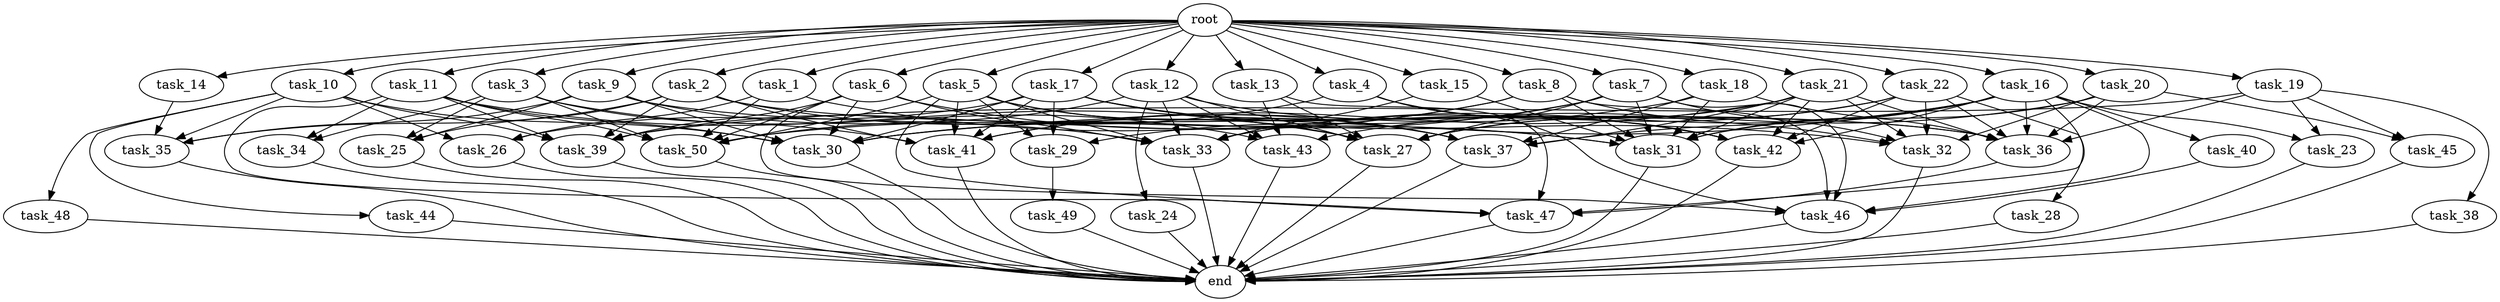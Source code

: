 digraph G {
  root [size="0.000000e+00"];
  task_1 [size="8.857483e+09"];
  task_2 [size="1.384929e+09"];
  task_3 [size="7.693298e+09"];
  task_4 [size="4.521251e+09"];
  task_5 [size="3.390679e+09"];
  task_6 [size="3.168607e+09"];
  task_7 [size="8.806433e+09"];
  task_8 [size="3.373096e+09"];
  task_9 [size="4.705618e+09"];
  task_10 [size="5.305130e+09"];
  task_11 [size="9.526980e+09"];
  task_12 [size="1.335634e+09"];
  task_13 [size="1.924592e+09"];
  task_14 [size="5.439616e+09"];
  task_15 [size="8.239050e+09"];
  task_16 [size="2.026095e+09"];
  task_17 [size="1.662714e+09"];
  task_18 [size="2.694167e+09"];
  task_19 [size="6.772654e+09"];
  task_20 [size="8.738688e+09"];
  task_21 [size="1.454293e+09"];
  task_22 [size="8.876435e+08"];
  task_23 [size="1.101907e+09"];
  task_24 [size="5.253822e+09"];
  task_25 [size="6.717515e+09"];
  task_26 [size="7.729212e+09"];
  task_27 [size="7.152850e+09"];
  task_28 [size="6.880512e+09"];
  task_29 [size="9.092836e+09"];
  task_30 [size="3.778958e+09"];
  task_31 [size="9.355314e+09"];
  task_32 [size="9.585875e+09"];
  task_33 [size="2.510122e+09"];
  task_34 [size="4.180249e+09"];
  task_35 [size="8.054522e+09"];
  task_36 [size="9.526793e+09"];
  task_37 [size="9.976570e+09"];
  task_38 [size="6.326321e+09"];
  task_39 [size="2.468300e+08"];
  task_40 [size="6.845614e+09"];
  task_41 [size="3.446081e+09"];
  task_42 [size="9.935773e+09"];
  task_43 [size="4.696369e+09"];
  task_44 [size="7.574487e+09"];
  task_45 [size="7.521241e+09"];
  task_46 [size="6.950947e+09"];
  task_47 [size="4.132668e+09"];
  task_48 [size="9.607314e+08"];
  task_49 [size="9.908779e+09"];
  task_50 [size="1.892912e+09"];
  end [size="0.000000e+00"];

  root -> task_1 [size="1.000000e-12"];
  root -> task_2 [size="1.000000e-12"];
  root -> task_3 [size="1.000000e-12"];
  root -> task_4 [size="1.000000e-12"];
  root -> task_5 [size="1.000000e-12"];
  root -> task_6 [size="1.000000e-12"];
  root -> task_7 [size="1.000000e-12"];
  root -> task_8 [size="1.000000e-12"];
  root -> task_9 [size="1.000000e-12"];
  root -> task_10 [size="1.000000e-12"];
  root -> task_11 [size="1.000000e-12"];
  root -> task_12 [size="1.000000e-12"];
  root -> task_13 [size="1.000000e-12"];
  root -> task_14 [size="1.000000e-12"];
  root -> task_15 [size="1.000000e-12"];
  root -> task_16 [size="1.000000e-12"];
  root -> task_17 [size="1.000000e-12"];
  root -> task_18 [size="1.000000e-12"];
  root -> task_19 [size="1.000000e-12"];
  root -> task_20 [size="1.000000e-12"];
  root -> task_21 [size="1.000000e-12"];
  root -> task_22 [size="1.000000e-12"];
  task_1 -> task_26 [size="2.576404e+08"];
  task_1 -> task_31 [size="1.039479e+08"];
  task_1 -> task_50 [size="2.704160e+07"];
  task_2 -> task_25 [size="2.239172e+08"];
  task_2 -> task_35 [size="2.013631e+08"];
  task_2 -> task_36 [size="1.190849e+08"];
  task_2 -> task_37 [size="1.662762e+08"];
  task_2 -> task_39 [size="4.113833e+06"];
  task_2 -> task_41 [size="5.743468e+07"];
  task_3 -> task_25 [size="2.239172e+08"];
  task_3 -> task_34 [size="2.090124e+08"];
  task_3 -> task_41 [size="5.743468e+07"];
  task_3 -> task_43 [size="1.174092e+08"];
  task_3 -> task_50 [size="2.704160e+07"];
  task_4 -> task_39 [size="4.113833e+06"];
  task_4 -> task_42 [size="1.655962e+08"];
  task_4 -> task_46 [size="1.158491e+08"];
  task_5 -> task_27 [size="1.021836e+08"];
  task_5 -> task_29 [size="3.030945e+08"];
  task_5 -> task_33 [size="3.585888e+07"];
  task_5 -> task_37 [size="1.662762e+08"];
  task_5 -> task_41 [size="5.743468e+07"];
  task_5 -> task_47 [size="8.265336e+07"];
  task_5 -> task_50 [size="2.704160e+07"];
  task_6 -> task_30 [size="4.723698e+07"];
  task_6 -> task_31 [size="1.039479e+08"];
  task_6 -> task_33 [size="3.585888e+07"];
  task_6 -> task_39 [size="4.113833e+06"];
  task_6 -> task_46 [size="1.158491e+08"];
  task_6 -> task_50 [size="2.704160e+07"];
  task_7 -> task_27 [size="1.021836e+08"];
  task_7 -> task_29 [size="3.030945e+08"];
  task_7 -> task_30 [size="4.723698e+07"];
  task_7 -> task_31 [size="1.039479e+08"];
  task_7 -> task_32 [size="1.597646e+08"];
  task_7 -> task_46 [size="1.158491e+08"];
  task_8 -> task_30 [size="4.723698e+07"];
  task_8 -> task_31 [size="1.039479e+08"];
  task_8 -> task_32 [size="1.597646e+08"];
  task_8 -> task_46 [size="1.158491e+08"];
  task_8 -> task_50 [size="2.704160e+07"];
  task_9 -> task_25 [size="2.239172e+08"];
  task_9 -> task_30 [size="4.723698e+07"];
  task_9 -> task_33 [size="3.585888e+07"];
  task_9 -> task_35 [size="2.013631e+08"];
  task_9 -> task_36 [size="1.190849e+08"];
  task_10 -> task_26 [size="2.576404e+08"];
  task_10 -> task_30 [size="4.723698e+07"];
  task_10 -> task_35 [size="2.013631e+08"];
  task_10 -> task_39 [size="4.113833e+06"];
  task_10 -> task_44 [size="7.574487e+08"];
  task_10 -> task_48 [size="9.607314e+07"];
  task_11 -> task_27 [size="1.021836e+08"];
  task_11 -> task_30 [size="4.723698e+07"];
  task_11 -> task_34 [size="2.090124e+08"];
  task_11 -> task_39 [size="4.113833e+06"];
  task_11 -> task_47 [size="8.265336e+07"];
  task_11 -> task_50 [size="2.704160e+07"];
  task_12 -> task_24 [size="5.253822e+08"];
  task_12 -> task_27 [size="1.021836e+08"];
  task_12 -> task_33 [size="3.585888e+07"];
  task_12 -> task_42 [size="1.655962e+08"];
  task_12 -> task_43 [size="1.174092e+08"];
  task_12 -> task_50 [size="2.704160e+07"];
  task_13 -> task_27 [size="1.021836e+08"];
  task_13 -> task_43 [size="1.174092e+08"];
  task_13 -> task_47 [size="8.265336e+07"];
  task_14 -> task_35 [size="2.013631e+08"];
  task_15 -> task_31 [size="1.039479e+08"];
  task_15 -> task_33 [size="3.585888e+07"];
  task_16 -> task_23 [size="5.509534e+07"];
  task_16 -> task_30 [size="4.723698e+07"];
  task_16 -> task_31 [size="1.039479e+08"];
  task_16 -> task_33 [size="3.585888e+07"];
  task_16 -> task_36 [size="1.190849e+08"];
  task_16 -> task_37 [size="1.662762e+08"];
  task_16 -> task_40 [size="6.845614e+08"];
  task_16 -> task_42 [size="1.655962e+08"];
  task_16 -> task_46 [size="1.158491e+08"];
  task_16 -> task_47 [size="8.265336e+07"];
  task_17 -> task_26 [size="2.576404e+08"];
  task_17 -> task_29 [size="3.030945e+08"];
  task_17 -> task_30 [size="4.723698e+07"];
  task_17 -> task_32 [size="1.597646e+08"];
  task_17 -> task_37 [size="1.662762e+08"];
  task_17 -> task_41 [size="5.743468e+07"];
  task_17 -> task_42 [size="1.655962e+08"];
  task_18 -> task_31 [size="1.039479e+08"];
  task_18 -> task_36 [size="1.190849e+08"];
  task_18 -> task_37 [size="1.662762e+08"];
  task_18 -> task_41 [size="5.743468e+07"];
  task_19 -> task_23 [size="5.509534e+07"];
  task_19 -> task_36 [size="1.190849e+08"];
  task_19 -> task_38 [size="6.326321e+08"];
  task_19 -> task_39 [size="4.113833e+06"];
  task_19 -> task_45 [size="3.760620e+08"];
  task_20 -> task_31 [size="1.039479e+08"];
  task_20 -> task_32 [size="1.597646e+08"];
  task_20 -> task_36 [size="1.190849e+08"];
  task_20 -> task_43 [size="1.174092e+08"];
  task_20 -> task_45 [size="3.760620e+08"];
  task_21 -> task_27 [size="1.021836e+08"];
  task_21 -> task_31 [size="1.039479e+08"];
  task_21 -> task_32 [size="1.597646e+08"];
  task_21 -> task_36 [size="1.190849e+08"];
  task_21 -> task_37 [size="1.662762e+08"];
  task_21 -> task_41 [size="5.743468e+07"];
  task_21 -> task_42 [size="1.655962e+08"];
  task_22 -> task_27 [size="1.021836e+08"];
  task_22 -> task_28 [size="6.880512e+08"];
  task_22 -> task_32 [size="1.597646e+08"];
  task_22 -> task_33 [size="3.585888e+07"];
  task_22 -> task_36 [size="1.190849e+08"];
  task_22 -> task_42 [size="1.655962e+08"];
  task_23 -> end [size="1.000000e-12"];
  task_24 -> end [size="1.000000e-12"];
  task_25 -> end [size="1.000000e-12"];
  task_26 -> end [size="1.000000e-12"];
  task_27 -> end [size="1.000000e-12"];
  task_28 -> end [size="1.000000e-12"];
  task_29 -> task_49 [size="9.908779e+08"];
  task_30 -> end [size="1.000000e-12"];
  task_31 -> end [size="1.000000e-12"];
  task_32 -> end [size="1.000000e-12"];
  task_33 -> end [size="1.000000e-12"];
  task_34 -> end [size="1.000000e-12"];
  task_35 -> end [size="1.000000e-12"];
  task_36 -> task_47 [size="8.265336e+07"];
  task_37 -> end [size="1.000000e-12"];
  task_38 -> end [size="1.000000e-12"];
  task_39 -> end [size="1.000000e-12"];
  task_40 -> task_46 [size="1.158491e+08"];
  task_41 -> end [size="1.000000e-12"];
  task_42 -> end [size="1.000000e-12"];
  task_43 -> end [size="1.000000e-12"];
  task_44 -> end [size="1.000000e-12"];
  task_45 -> end [size="1.000000e-12"];
  task_46 -> end [size="1.000000e-12"];
  task_47 -> end [size="1.000000e-12"];
  task_48 -> end [size="1.000000e-12"];
  task_49 -> end [size="1.000000e-12"];
  task_50 -> end [size="1.000000e-12"];
}
